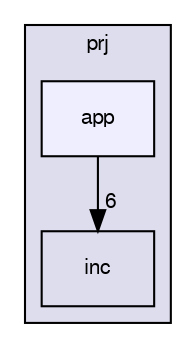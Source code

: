 digraph "/home/kacper/Desktop/kpo-zad6-2-main/prj/app" {
  compound=true
  node [ fontsize="10", fontname="FreeSans"];
  edge [ labelfontsize="10", labelfontname="FreeSans"];
  subgraph clusterdir_01633c65f0a370ff10a533d98ad2fd10 {
    graph [ bgcolor="#ddddee", pencolor="black", label="prj" fontname="FreeSans", fontsize="10", URL="dir_01633c65f0a370ff10a533d98ad2fd10.html"]
  dir_d85f67b63ab5d7b12a078e53f7d35029 [shape=box label="inc" URL="dir_d85f67b63ab5d7b12a078e53f7d35029.html"];
  dir_5744f0e814da613ea85ed472591afbb9 [shape=box, label="app", style="filled", fillcolor="#eeeeff", pencolor="black", URL="dir_5744f0e814da613ea85ed472591afbb9.html"];
  }
  dir_5744f0e814da613ea85ed472591afbb9->dir_d85f67b63ab5d7b12a078e53f7d35029 [headlabel="6", labeldistance=1.5 headhref="dir_000007_000011.html"];
}
